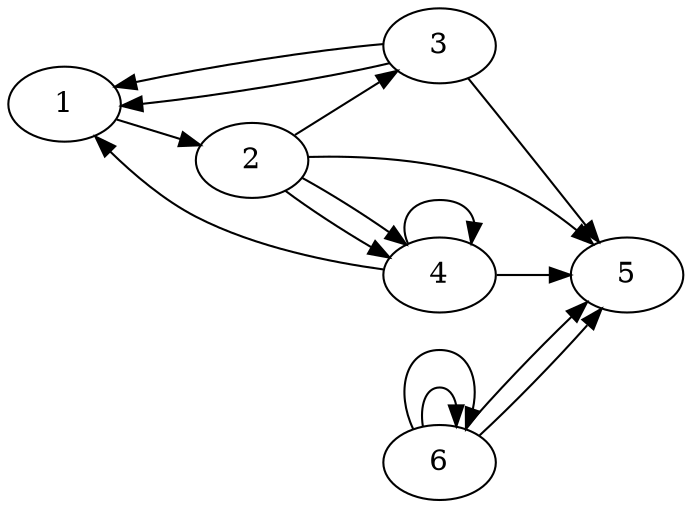 digraph {
    rankdir=LR
    1 -> 2
    2 -> 3
    2 -> 4
    2 -> 4
    2 -> 5
    3 -> 1
    3 -> 1
    3 -> 5
    4 -> 1
    4 -> 4
    4 -> 5
    6 -> 5
    6 -> 5
    6 -> 6
    6 -> 6
}